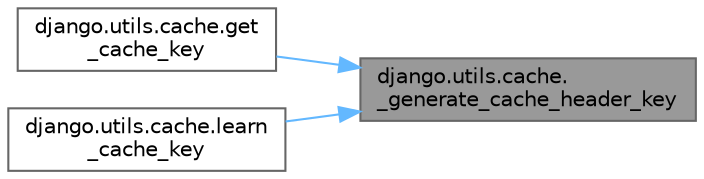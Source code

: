 digraph "django.utils.cache._generate_cache_header_key"
{
 // LATEX_PDF_SIZE
  bgcolor="transparent";
  edge [fontname=Helvetica,fontsize=10,labelfontname=Helvetica,labelfontsize=10];
  node [fontname=Helvetica,fontsize=10,shape=box,height=0.2,width=0.4];
  rankdir="RL";
  Node1 [id="Node000001",label="django.utils.cache.\l_generate_cache_header_key",height=0.2,width=0.4,color="gray40", fillcolor="grey60", style="filled", fontcolor="black",tooltip=" "];
  Node1 -> Node2 [id="edge1_Node000001_Node000002",dir="back",color="steelblue1",style="solid",tooltip=" "];
  Node2 [id="Node000002",label="django.utils.cache.get\l_cache_key",height=0.2,width=0.4,color="grey40", fillcolor="white", style="filled",URL="$namespacedjango_1_1utils_1_1cache.html#a931c89cb28ebdc8d947b1b7c5d32e395",tooltip=" "];
  Node1 -> Node3 [id="edge2_Node000001_Node000003",dir="back",color="steelblue1",style="solid",tooltip=" "];
  Node3 [id="Node000003",label="django.utils.cache.learn\l_cache_key",height=0.2,width=0.4,color="grey40", fillcolor="white", style="filled",URL="$namespacedjango_1_1utils_1_1cache.html#a3605307bad4121848c95d84c978e992d",tooltip=" "];
}

